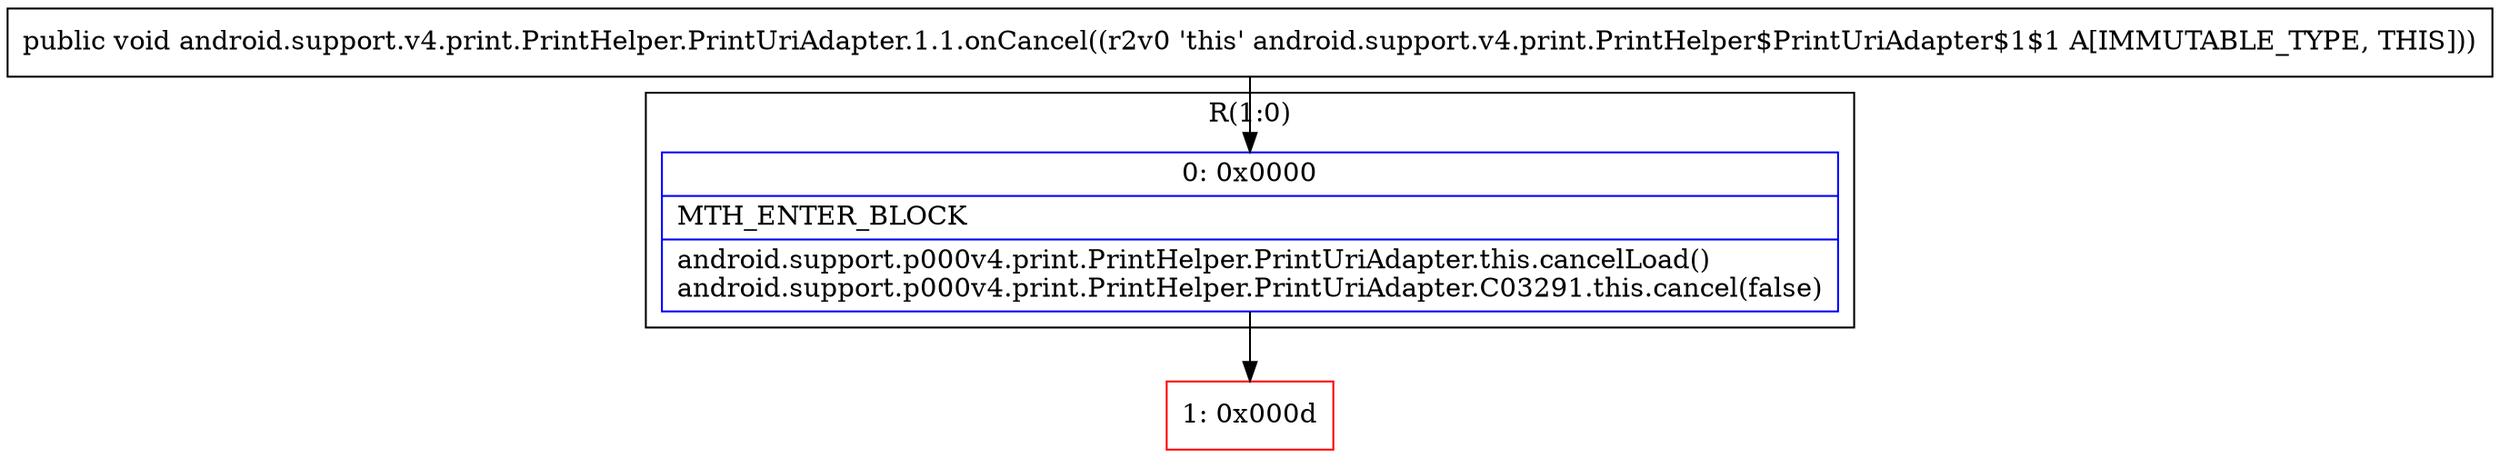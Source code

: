 digraph "CFG forandroid.support.v4.print.PrintHelper.PrintUriAdapter.1.1.onCancel()V" {
subgraph cluster_Region_1834530393 {
label = "R(1:0)";
node [shape=record,color=blue];
Node_0 [shape=record,label="{0\:\ 0x0000|MTH_ENTER_BLOCK\l|android.support.p000v4.print.PrintHelper.PrintUriAdapter.this.cancelLoad()\landroid.support.p000v4.print.PrintHelper.PrintUriAdapter.C03291.this.cancel(false)\l}"];
}
Node_1 [shape=record,color=red,label="{1\:\ 0x000d}"];
MethodNode[shape=record,label="{public void android.support.v4.print.PrintHelper.PrintUriAdapter.1.1.onCancel((r2v0 'this' android.support.v4.print.PrintHelper$PrintUriAdapter$1$1 A[IMMUTABLE_TYPE, THIS])) }"];
MethodNode -> Node_0;
Node_0 -> Node_1;
}


